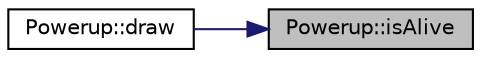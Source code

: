 digraph "Powerup::isAlive"
{
 // LATEX_PDF_SIZE
  edge [fontname="Helvetica",fontsize="10",labelfontname="Helvetica",labelfontsize="10"];
  node [fontname="Helvetica",fontsize="10",shape=record];
  rankdir="RL";
  Node1 [label="Powerup::isAlive",height=0.2,width=0.4,color="black", fillcolor="grey75", style="filled", fontcolor="black",tooltip="check if collides with planc, if yes then makes required change to planc"];
  Node1 -> Node2 [dir="back",color="midnightblue",fontsize="10",style="solid",fontname="Helvetica"];
  Node2 [label="Powerup::draw",height=0.2,width=0.4,color="black", fillcolor="white", style="filled",URL="$class_powerup.html#a48fc92558c47cd309b021d1ebb2a9225",tooltip=" "];
}

